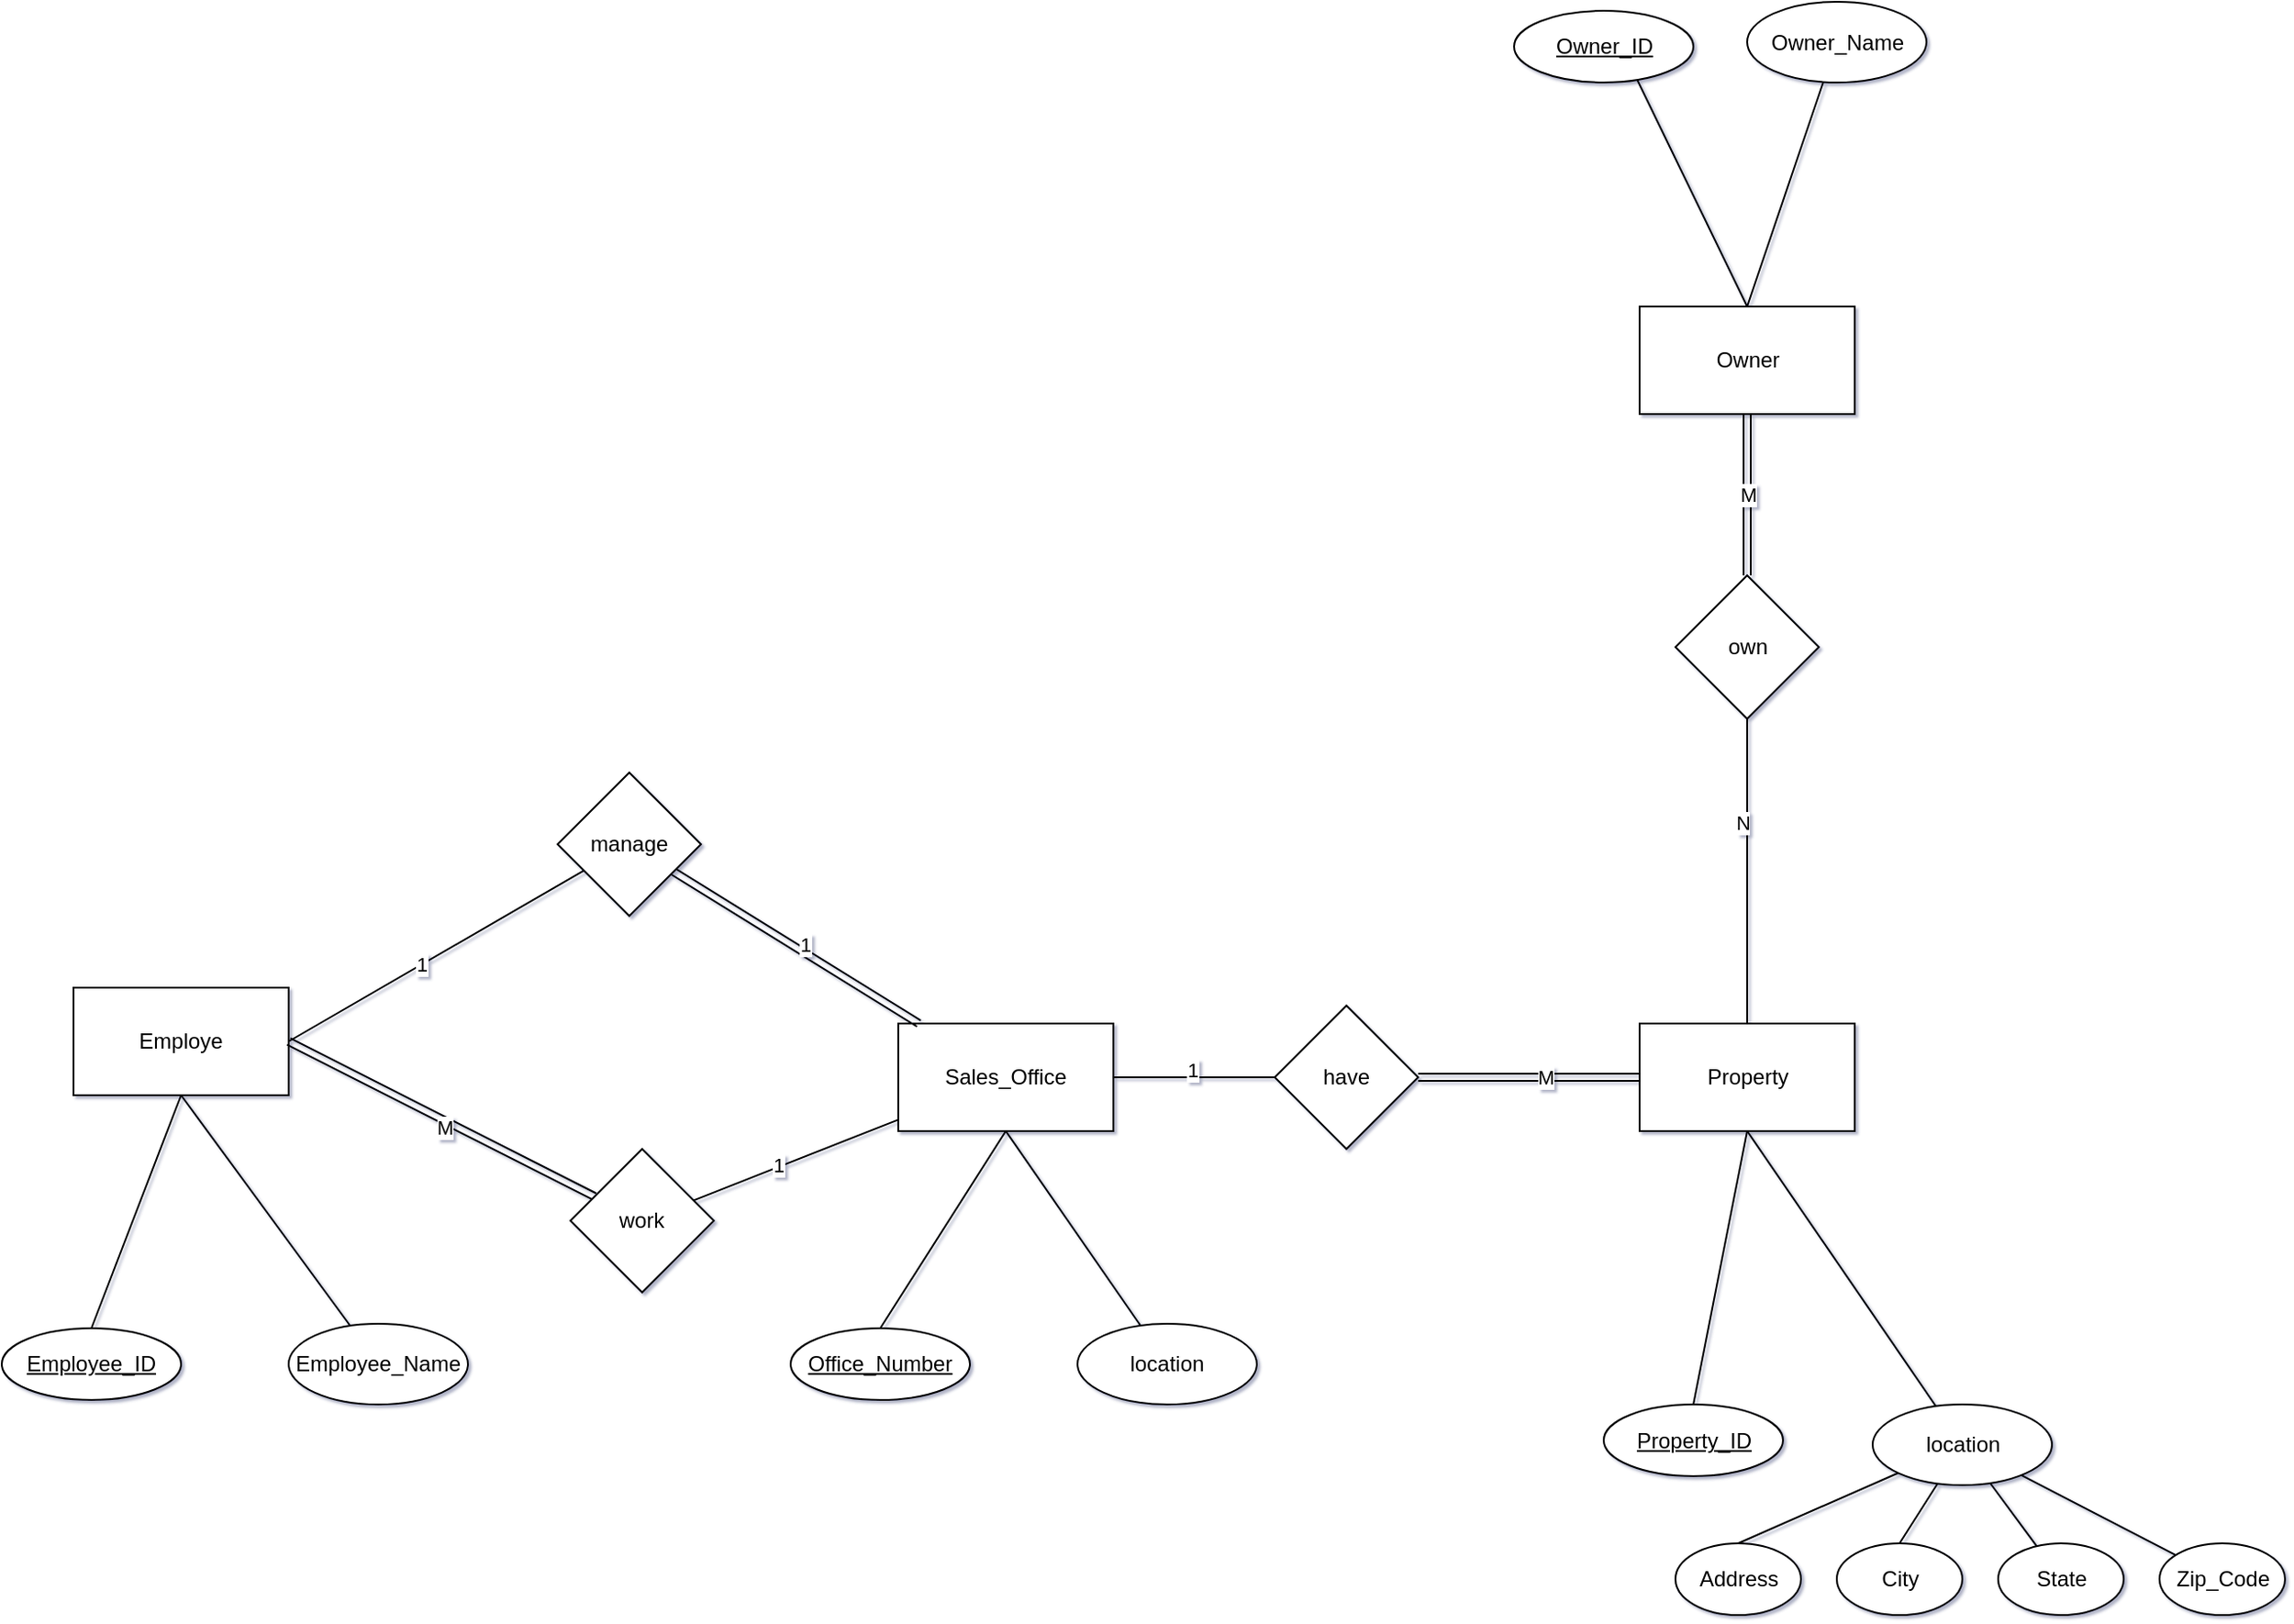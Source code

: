 <mxfile>
    <diagram name="Page-1" id="pLU3Lye65CrCqVTpMEdD">
        <mxGraphModel dx="2323" dy="86" grid="1" gridSize="10" guides="1" tooltips="1" connect="0" arrows="1" fold="1" page="1" pageScale="1" pageWidth="850" pageHeight="1100" math="0" shadow="1">
            <root>
                <mxCell id="0"/>
                <mxCell id="1" parent="0"/>
                <mxCell id="_jA5AKYHCC8LBWuma4cn-47" style="rounded=0;orthogonalLoop=1;jettySize=auto;html=1;entryX=0.5;entryY=0;entryDx=0;entryDy=0;endArrow=none;endFill=0;exitX=0.5;exitY=1;exitDx=0;exitDy=0;" parent="1" source="_jA5AKYHCC8LBWuma4cn-50" target="_jA5AKYHCC8LBWuma4cn-51" edge="1">
                    <mxGeometry relative="1" as="geometry">
                        <mxPoint x="1053.142" y="2310" as="sourcePoint"/>
                        <mxPoint x="1009.995" y="2420" as="targetPoint"/>
                    </mxGeometry>
                </mxCell>
                <mxCell id="_jA5AKYHCC8LBWuma4cn-48" value="" style="edgeStyle=orthogonalEdgeStyle;rounded=0;orthogonalLoop=1;jettySize=auto;html=1;endArrow=none;endFill=0;" parent="1" source="_jA5AKYHCC8LBWuma4cn-50" target="_jA5AKYHCC8LBWuma4cn-82" edge="1">
                    <mxGeometry relative="1" as="geometry"/>
                </mxCell>
                <mxCell id="_jA5AKYHCC8LBWuma4cn-49" value="1" style="edgeLabel;html=1;align=center;verticalAlign=middle;resizable=0;points=[];" parent="_jA5AKYHCC8LBWuma4cn-48" vertex="1" connectable="0">
                    <mxGeometry x="-0.035" y="4" relative="1" as="geometry">
                        <mxPoint as="offset"/>
                    </mxGeometry>
                </mxCell>
                <mxCell id="_jA5AKYHCC8LBWuma4cn-50" value="Sales_Office" style="rounded=0;whiteSpace=wrap;html=1;" parent="1" vertex="1">
                    <mxGeometry x="1000" y="2250" width="120" height="60" as="geometry"/>
                </mxCell>
                <mxCell id="_jA5AKYHCC8LBWuma4cn-51" value="Office_Number" style="ellipse;whiteSpace=wrap;html=1;fontStyle=4" parent="1" vertex="1">
                    <mxGeometry x="940" y="2420" width="100" height="40" as="geometry"/>
                </mxCell>
                <mxCell id="_jA5AKYHCC8LBWuma4cn-52" style="rounded=0;orthogonalLoop=1;jettySize=auto;html=1;endArrow=none;endFill=0;exitX=0.5;exitY=1;exitDx=0;exitDy=0;" parent="1" source="_jA5AKYHCC8LBWuma4cn-50" target="_jA5AKYHCC8LBWuma4cn-53" edge="1">
                    <mxGeometry relative="1" as="geometry">
                        <mxPoint x="1063.142" y="2320" as="sourcePoint"/>
                        <mxPoint x="1180" y="2410" as="targetPoint"/>
                    </mxGeometry>
                </mxCell>
                <mxCell id="_jA5AKYHCC8LBWuma4cn-53" value="location" style="ellipse;whiteSpace=wrap;html=1;" parent="1" vertex="1">
                    <mxGeometry x="1100" y="2417.5" width="100" height="45" as="geometry"/>
                </mxCell>
                <mxCell id="_jA5AKYHCC8LBWuma4cn-54" style="rounded=0;orthogonalLoop=1;jettySize=auto;html=1;entryX=0.5;entryY=0;entryDx=0;entryDy=0;endArrow=none;endFill=0;exitX=0.5;exitY=1;exitDx=0;exitDy=0;" parent="1" source="_jA5AKYHCC8LBWuma4cn-55" target="_jA5AKYHCC8LBWuma4cn-56" edge="1">
                    <mxGeometry relative="1" as="geometry">
                        <mxPoint x="613.142" y="2310" as="sourcePoint"/>
                        <mxPoint x="569.995" y="2420" as="targetPoint"/>
                    </mxGeometry>
                </mxCell>
                <mxCell id="_jA5AKYHCC8LBWuma4cn-55" value="Employe" style="rounded=0;whiteSpace=wrap;html=1;" parent="1" vertex="1">
                    <mxGeometry x="540" y="2230" width="120" height="60" as="geometry"/>
                </mxCell>
                <mxCell id="_jA5AKYHCC8LBWuma4cn-56" value="&lt;u&gt;Employee_ID&lt;/u&gt;" style="ellipse;whiteSpace=wrap;html=1;" parent="1" vertex="1">
                    <mxGeometry x="500" y="2420" width="100" height="40" as="geometry"/>
                </mxCell>
                <mxCell id="_jA5AKYHCC8LBWuma4cn-57" style="rounded=0;orthogonalLoop=1;jettySize=auto;html=1;endArrow=none;endFill=0;exitX=0.5;exitY=1;exitDx=0;exitDy=0;" parent="1" source="_jA5AKYHCC8LBWuma4cn-55" target="_jA5AKYHCC8LBWuma4cn-58" edge="1">
                    <mxGeometry relative="1" as="geometry">
                        <mxPoint x="623.142" y="2320" as="sourcePoint"/>
                        <mxPoint x="740" y="2410" as="targetPoint"/>
                    </mxGeometry>
                </mxCell>
                <mxCell id="_jA5AKYHCC8LBWuma4cn-58" value="Employee_Name" style="ellipse;whiteSpace=wrap;html=1;" parent="1" vertex="1">
                    <mxGeometry x="660" y="2417.5" width="100" height="45" as="geometry"/>
                </mxCell>
                <mxCell id="_jA5AKYHCC8LBWuma4cn-59" value="" style="rounded=0;orthogonalLoop=1;jettySize=auto;html=1;endArrow=none;endFill=0;" parent="1" source="_jA5AKYHCC8LBWuma4cn-63" target="_jA5AKYHCC8LBWuma4cn-50" edge="1">
                    <mxGeometry relative="1" as="geometry"/>
                </mxCell>
                <mxCell id="_jA5AKYHCC8LBWuma4cn-60" value="1" style="edgeLabel;html=1;align=center;verticalAlign=middle;resizable=0;points=[];" parent="_jA5AKYHCC8LBWuma4cn-59" vertex="1" connectable="0">
                    <mxGeometry x="-0.178" y="1" relative="1" as="geometry">
                        <mxPoint as="offset"/>
                    </mxGeometry>
                </mxCell>
                <mxCell id="_jA5AKYHCC8LBWuma4cn-61" style="rounded=0;orthogonalLoop=1;jettySize=auto;html=1;entryX=1;entryY=0.5;entryDx=0;entryDy=0;endArrow=none;endFill=0;strokeWidth=1;shape=link;" parent="1" source="_jA5AKYHCC8LBWuma4cn-63" target="_jA5AKYHCC8LBWuma4cn-55" edge="1">
                    <mxGeometry relative="1" as="geometry"/>
                </mxCell>
                <mxCell id="_jA5AKYHCC8LBWuma4cn-62" value="M" style="edgeLabel;html=1;align=center;verticalAlign=middle;resizable=0;points=[];" parent="_jA5AKYHCC8LBWuma4cn-61" vertex="1" connectable="0">
                    <mxGeometry x="0.106" y="-1" relative="1" as="geometry">
                        <mxPoint x="10" y="10" as="offset"/>
                    </mxGeometry>
                </mxCell>
                <mxCell id="_jA5AKYHCC8LBWuma4cn-63" value="work" style="rhombus;whiteSpace=wrap;html=1;rounded=0;" parent="1" vertex="1">
                    <mxGeometry x="817.18" y="2320" width="80" height="80" as="geometry"/>
                </mxCell>
                <mxCell id="_jA5AKYHCC8LBWuma4cn-64" style="rounded=0;orthogonalLoop=1;jettySize=auto;html=1;strokeWidth=1;endArrow=none;endFill=0;entryX=1;entryY=0.5;entryDx=0;entryDy=0;" parent="1" source="_jA5AKYHCC8LBWuma4cn-66" target="_jA5AKYHCC8LBWuma4cn-55" edge="1">
                    <mxGeometry relative="1" as="geometry"/>
                </mxCell>
                <mxCell id="2" value="1" style="edgeLabel;html=1;align=center;verticalAlign=middle;resizable=0;points=[];" vertex="1" connectable="0" parent="_jA5AKYHCC8LBWuma4cn-64">
                    <mxGeometry x="0.099" relative="1" as="geometry">
                        <mxPoint as="offset"/>
                    </mxGeometry>
                </mxCell>
                <mxCell id="_jA5AKYHCC8LBWuma4cn-65" style="rounded=0;orthogonalLoop=1;jettySize=auto;html=1;endArrow=none;endFill=0;strokeWidth=1;shape=link;" parent="1" source="_jA5AKYHCC8LBWuma4cn-66" target="_jA5AKYHCC8LBWuma4cn-50" edge="1">
                    <mxGeometry relative="1" as="geometry"/>
                </mxCell>
                <mxCell id="3" value="1" style="edgeLabel;html=1;align=center;verticalAlign=middle;resizable=0;points=[];" vertex="1" connectable="0" parent="_jA5AKYHCC8LBWuma4cn-65">
                    <mxGeometry x="0.03" y="4" relative="1" as="geometry">
                        <mxPoint as="offset"/>
                    </mxGeometry>
                </mxCell>
                <mxCell id="_jA5AKYHCC8LBWuma4cn-66" value="manage" style="rhombus;whiteSpace=wrap;html=1;rounded=0;" parent="1" vertex="1">
                    <mxGeometry x="810" y="2110" width="80" height="80" as="geometry"/>
                </mxCell>
                <mxCell id="_jA5AKYHCC8LBWuma4cn-67" value="Property" style="rounded=0;whiteSpace=wrap;html=1;" parent="1" vertex="1">
                    <mxGeometry x="1413.5" y="2250" width="120" height="60" as="geometry"/>
                </mxCell>
                <mxCell id="_jA5AKYHCC8LBWuma4cn-68" value="&lt;u&gt;Property_ID&lt;/u&gt;" style="ellipse;whiteSpace=wrap;html=1;" parent="1" vertex="1">
                    <mxGeometry x="1393.5" y="2462.5" width="100" height="40" as="geometry"/>
                </mxCell>
                <mxCell id="_jA5AKYHCC8LBWuma4cn-69" style="rounded=0;orthogonalLoop=1;jettySize=auto;html=1;entryX=0.5;entryY=0;entryDx=0;entryDy=0;endArrow=none;endFill=0;" parent="1" source="_jA5AKYHCC8LBWuma4cn-73" target="_jA5AKYHCC8LBWuma4cn-76" edge="1">
                    <mxGeometry relative="1" as="geometry"/>
                </mxCell>
                <mxCell id="_jA5AKYHCC8LBWuma4cn-70" style="rounded=0;orthogonalLoop=1;jettySize=auto;html=1;entryX=0.5;entryY=0;entryDx=0;entryDy=0;endArrow=none;endFill=0;" parent="1" source="_jA5AKYHCC8LBWuma4cn-73" target="_jA5AKYHCC8LBWuma4cn-77" edge="1">
                    <mxGeometry relative="1" as="geometry"/>
                </mxCell>
                <mxCell id="_jA5AKYHCC8LBWuma4cn-71" style="rounded=0;orthogonalLoop=1;jettySize=auto;html=1;endArrow=none;endFill=0;" parent="1" source="_jA5AKYHCC8LBWuma4cn-73" target="_jA5AKYHCC8LBWuma4cn-78" edge="1">
                    <mxGeometry relative="1" as="geometry"/>
                </mxCell>
                <mxCell id="_jA5AKYHCC8LBWuma4cn-72" style="rounded=0;orthogonalLoop=1;jettySize=auto;html=1;endArrow=none;endFill=0;" parent="1" source="_jA5AKYHCC8LBWuma4cn-73" target="_jA5AKYHCC8LBWuma4cn-79" edge="1">
                    <mxGeometry relative="1" as="geometry"/>
                </mxCell>
                <mxCell id="_jA5AKYHCC8LBWuma4cn-73" value="location" style="ellipse;whiteSpace=wrap;html=1;" parent="1" vertex="1">
                    <mxGeometry x="1543.5" y="2462.5" width="100" height="45" as="geometry"/>
                </mxCell>
                <mxCell id="_jA5AKYHCC8LBWuma4cn-74" style="rounded=0;orthogonalLoop=1;jettySize=auto;html=1;endArrow=none;endFill=0;exitX=0.5;exitY=1;exitDx=0;exitDy=0;" parent="1" source="_jA5AKYHCC8LBWuma4cn-67" target="_jA5AKYHCC8LBWuma4cn-73" edge="1">
                    <mxGeometry relative="1" as="geometry">
                        <mxPoint x="1833.5" y="2032.5" as="sourcePoint"/>
                        <mxPoint x="1898.5" y="2272.5" as="targetPoint"/>
                    </mxGeometry>
                </mxCell>
                <mxCell id="_jA5AKYHCC8LBWuma4cn-75" style="rounded=0;orthogonalLoop=1;jettySize=auto;html=1;entryX=0.5;entryY=0;entryDx=0;entryDy=0;endArrow=none;endFill=0;exitX=0.5;exitY=1;exitDx=0;exitDy=0;" parent="1" source="_jA5AKYHCC8LBWuma4cn-67" target="_jA5AKYHCC8LBWuma4cn-68" edge="1">
                    <mxGeometry relative="1" as="geometry">
                        <mxPoint x="1723.5" y="2280" as="sourcePoint"/>
                        <mxPoint x="1728.495" y="2282.5" as="targetPoint"/>
                    </mxGeometry>
                </mxCell>
                <mxCell id="_jA5AKYHCC8LBWuma4cn-76" value="Address" style="ellipse;whiteSpace=wrap;html=1;" parent="1" vertex="1">
                    <mxGeometry x="1433.5" y="2540" width="70" height="40" as="geometry"/>
                </mxCell>
                <mxCell id="_jA5AKYHCC8LBWuma4cn-77" value="City" style="ellipse;whiteSpace=wrap;html=1;" parent="1" vertex="1">
                    <mxGeometry x="1523.5" y="2540" width="70" height="40" as="geometry"/>
                </mxCell>
                <mxCell id="_jA5AKYHCC8LBWuma4cn-78" value="State" style="ellipse;whiteSpace=wrap;html=1;" parent="1" vertex="1">
                    <mxGeometry x="1613.5" y="2540" width="70" height="40" as="geometry"/>
                </mxCell>
                <mxCell id="_jA5AKYHCC8LBWuma4cn-79" value="Zip_Code" style="ellipse;whiteSpace=wrap;html=1;" parent="1" vertex="1">
                    <mxGeometry x="1703.5" y="2540" width="70" height="40" as="geometry"/>
                </mxCell>
                <mxCell id="_jA5AKYHCC8LBWuma4cn-80" value="" style="edgeStyle=orthogonalEdgeStyle;rounded=0;orthogonalLoop=1;jettySize=auto;html=1;strokeWidth=1;endArrow=none;endFill=0;shape=link;" parent="1" source="_jA5AKYHCC8LBWuma4cn-82" target="_jA5AKYHCC8LBWuma4cn-67" edge="1">
                    <mxGeometry relative="1" as="geometry"/>
                </mxCell>
                <mxCell id="_jA5AKYHCC8LBWuma4cn-81" value="M" style="edgeLabel;html=1;align=center;verticalAlign=middle;resizable=0;points=[];" parent="_jA5AKYHCC8LBWuma4cn-80" vertex="1" connectable="0">
                    <mxGeometry x="0.161" relative="1" as="geometry">
                        <mxPoint x="-1" as="offset"/>
                    </mxGeometry>
                </mxCell>
                <mxCell id="_jA5AKYHCC8LBWuma4cn-82" value="have" style="rhombus;whiteSpace=wrap;html=1;rounded=0;" parent="1" vertex="1">
                    <mxGeometry x="1210" y="2240" width="80" height="80" as="geometry"/>
                </mxCell>
                <mxCell id="_jA5AKYHCC8LBWuma4cn-83" style="rounded=0;orthogonalLoop=1;jettySize=auto;html=1;entryX=0.5;entryY=0;entryDx=0;entryDy=0;endArrow=none;endFill=0;exitX=0.5;exitY=0;exitDx=0;exitDy=0;" parent="1" source="_jA5AKYHCC8LBWuma4cn-86" target="_jA5AKYHCC8LBWuma4cn-89" edge="1">
                    <mxGeometry relative="1" as="geometry">
                        <mxPoint x="1326.642" y="1930" as="sourcePoint"/>
                        <mxPoint x="1283.495" y="2040" as="targetPoint"/>
                    </mxGeometry>
                </mxCell>
                <mxCell id="_jA5AKYHCC8LBWuma4cn-84" value="" style="edgeStyle=orthogonalEdgeStyle;rounded=0;orthogonalLoop=1;jettySize=auto;html=1;endArrow=none;endFill=0;strokeWidth=1;shape=link;" parent="1" source="_jA5AKYHCC8LBWuma4cn-86" target="_jA5AKYHCC8LBWuma4cn-92" edge="1">
                    <mxGeometry relative="1" as="geometry"/>
                </mxCell>
                <mxCell id="_jA5AKYHCC8LBWuma4cn-85" value="M" style="edgeLabel;html=1;align=center;verticalAlign=middle;resizable=0;points=[];" parent="_jA5AKYHCC8LBWuma4cn-84" vertex="1" connectable="0">
                    <mxGeometry x="-0.011" relative="1" as="geometry">
                        <mxPoint as="offset"/>
                    </mxGeometry>
                </mxCell>
                <mxCell id="_jA5AKYHCC8LBWuma4cn-86" value="Owner" style="rounded=0;whiteSpace=wrap;html=1;" parent="1" vertex="1">
                    <mxGeometry x="1413.5" y="1850" width="120" height="60" as="geometry"/>
                </mxCell>
                <mxCell id="_jA5AKYHCC8LBWuma4cn-87" style="rounded=0;orthogonalLoop=1;jettySize=auto;html=1;endArrow=none;endFill=0;exitX=0.5;exitY=0;exitDx=0;exitDy=0;" parent="1" source="_jA5AKYHCC8LBWuma4cn-86" target="_jA5AKYHCC8LBWuma4cn-88" edge="1">
                    <mxGeometry relative="1" as="geometry">
                        <mxPoint x="1336.642" y="1940" as="sourcePoint"/>
                        <mxPoint x="1453.5" y="2030" as="targetPoint"/>
                    </mxGeometry>
                </mxCell>
                <mxCell id="_jA5AKYHCC8LBWuma4cn-88" value="Owner_Name" style="ellipse;whiteSpace=wrap;html=1;" parent="1" vertex="1">
                    <mxGeometry x="1473.5" y="1680" width="100" height="45" as="geometry"/>
                </mxCell>
                <mxCell id="_jA5AKYHCC8LBWuma4cn-89" value="&lt;u&gt;Owner_ID&lt;/u&gt;" style="ellipse;whiteSpace=wrap;html=1;" parent="1" vertex="1">
                    <mxGeometry x="1343.5" y="1685" width="100" height="40" as="geometry"/>
                </mxCell>
                <mxCell id="_jA5AKYHCC8LBWuma4cn-90" value="" style="edgeStyle=orthogonalEdgeStyle;rounded=0;orthogonalLoop=1;jettySize=auto;html=1;endArrow=none;endFill=0;strokeWidth=1;" parent="1" source="_jA5AKYHCC8LBWuma4cn-92" target="_jA5AKYHCC8LBWuma4cn-67" edge="1">
                    <mxGeometry relative="1" as="geometry">
                        <Array as="points">
                            <mxPoint x="1473.5" y="2200"/>
                            <mxPoint x="1473.5" y="2200"/>
                        </Array>
                    </mxGeometry>
                </mxCell>
                <mxCell id="_jA5AKYHCC8LBWuma4cn-91" value="N" style="edgeLabel;html=1;align=center;verticalAlign=middle;resizable=0;points=[];" parent="_jA5AKYHCC8LBWuma4cn-90" vertex="1" connectable="0">
                    <mxGeometry x="-0.319" y="-3" relative="1" as="geometry">
                        <mxPoint as="offset"/>
                    </mxGeometry>
                </mxCell>
                <mxCell id="_jA5AKYHCC8LBWuma4cn-92" value="own" style="rhombus;whiteSpace=wrap;html=1;rounded=0;" parent="1" vertex="1">
                    <mxGeometry x="1433.5" y="2000" width="80" height="80" as="geometry"/>
                </mxCell>
            </root>
        </mxGraphModel>
    </diagram>
</mxfile>
